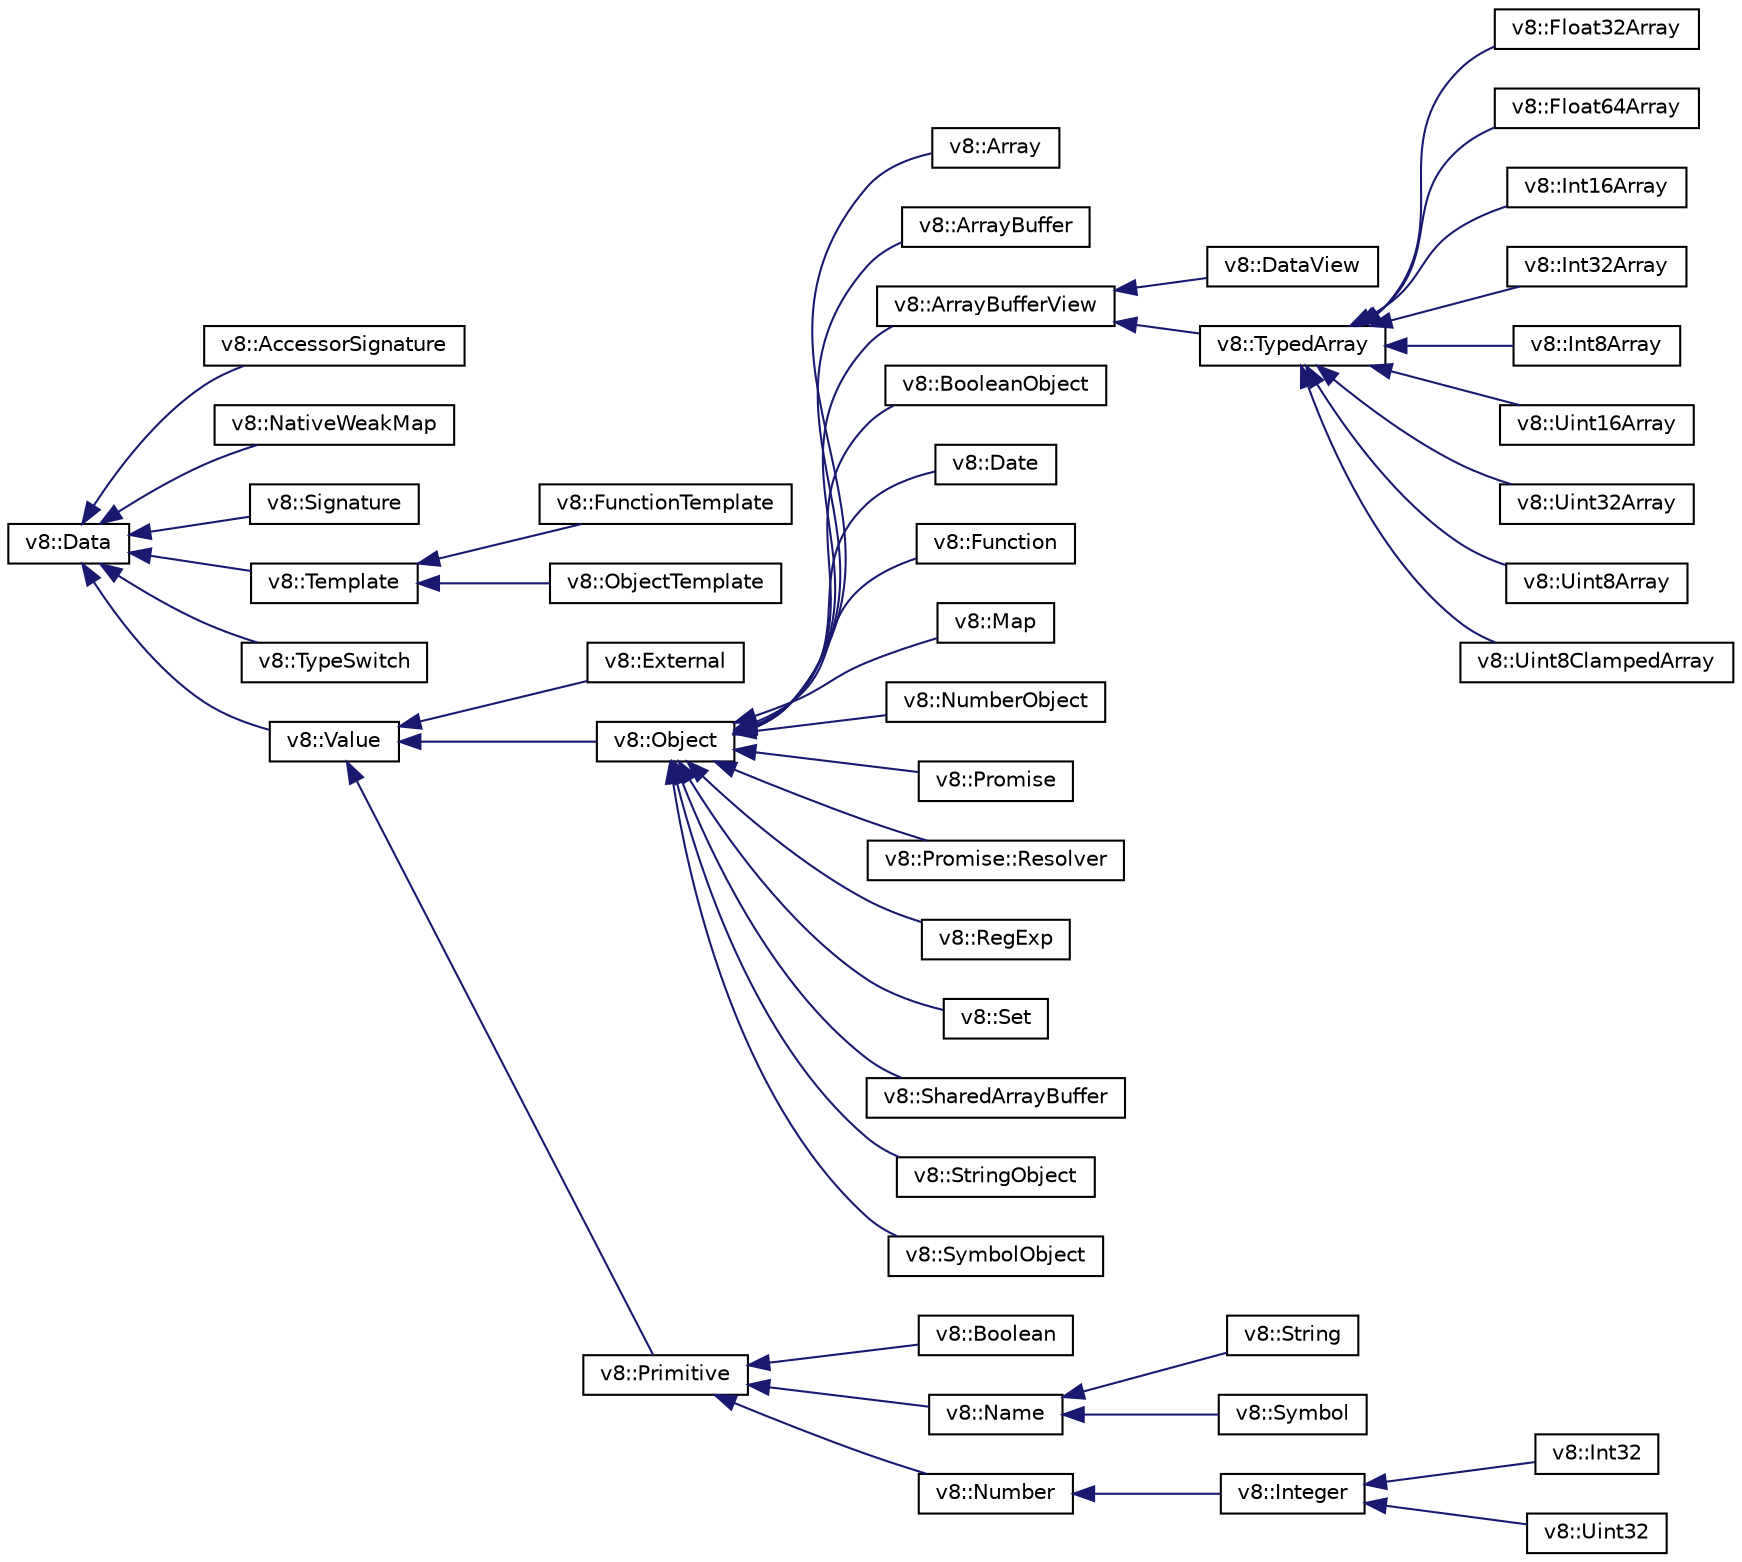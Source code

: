 digraph "Graphical Class Hierarchy"
{
  edge [fontname="Helvetica",fontsize="10",labelfontname="Helvetica",labelfontsize="10"];
  node [fontname="Helvetica",fontsize="10",shape=record];
  rankdir="LR";
  Node1 [label="v8::Data",height=0.2,width=0.4,color="black", fillcolor="white", style="filled",URL="$classv8_1_1Data.html"];
  Node1 -> Node2 [dir="back",color="midnightblue",fontsize="10",style="solid",fontname="Helvetica"];
  Node2 [label="v8::AccessorSignature",height=0.2,width=0.4,color="black", fillcolor="white", style="filled",URL="$classv8_1_1AccessorSignature.html"];
  Node1 -> Node3 [dir="back",color="midnightblue",fontsize="10",style="solid",fontname="Helvetica"];
  Node3 [label="v8::NativeWeakMap",height=0.2,width=0.4,color="black", fillcolor="white", style="filled",URL="$classv8_1_1NativeWeakMap.html"];
  Node1 -> Node4 [dir="back",color="midnightblue",fontsize="10",style="solid",fontname="Helvetica"];
  Node4 [label="v8::Signature",height=0.2,width=0.4,color="black", fillcolor="white", style="filled",URL="$classv8_1_1Signature.html"];
  Node1 -> Node5 [dir="back",color="midnightblue",fontsize="10",style="solid",fontname="Helvetica"];
  Node5 [label="v8::Template",height=0.2,width=0.4,color="black", fillcolor="white", style="filled",URL="$classv8_1_1Template.html"];
  Node5 -> Node6 [dir="back",color="midnightblue",fontsize="10",style="solid",fontname="Helvetica"];
  Node6 [label="v8::FunctionTemplate",height=0.2,width=0.4,color="black", fillcolor="white", style="filled",URL="$classv8_1_1FunctionTemplate.html"];
  Node5 -> Node7 [dir="back",color="midnightblue",fontsize="10",style="solid",fontname="Helvetica"];
  Node7 [label="v8::ObjectTemplate",height=0.2,width=0.4,color="black", fillcolor="white", style="filled",URL="$classv8_1_1ObjectTemplate.html"];
  Node1 -> Node8 [dir="back",color="midnightblue",fontsize="10",style="solid",fontname="Helvetica"];
  Node8 [label="v8::TypeSwitch",height=0.2,width=0.4,color="black", fillcolor="white", style="filled",URL="$classv8_1_1TypeSwitch.html"];
  Node1 -> Node9 [dir="back",color="midnightblue",fontsize="10",style="solid",fontname="Helvetica"];
  Node9 [label="v8::Value",height=0.2,width=0.4,color="black", fillcolor="white", style="filled",URL="$classv8_1_1Value.html"];
  Node9 -> Node10 [dir="back",color="midnightblue",fontsize="10",style="solid",fontname="Helvetica"];
  Node10 [label="v8::External",height=0.2,width=0.4,color="black", fillcolor="white", style="filled",URL="$classv8_1_1External.html"];
  Node9 -> Node11 [dir="back",color="midnightblue",fontsize="10",style="solid",fontname="Helvetica"];
  Node11 [label="v8::Object",height=0.2,width=0.4,color="black", fillcolor="white", style="filled",URL="$classv8_1_1Object.html"];
  Node11 -> Node12 [dir="back",color="midnightblue",fontsize="10",style="solid",fontname="Helvetica"];
  Node12 [label="v8::Array",height=0.2,width=0.4,color="black", fillcolor="white", style="filled",URL="$classv8_1_1Array.html"];
  Node11 -> Node13 [dir="back",color="midnightblue",fontsize="10",style="solid",fontname="Helvetica"];
  Node13 [label="v8::ArrayBuffer",height=0.2,width=0.4,color="black", fillcolor="white", style="filled",URL="$classv8_1_1ArrayBuffer.html"];
  Node11 -> Node14 [dir="back",color="midnightblue",fontsize="10",style="solid",fontname="Helvetica"];
  Node14 [label="v8::ArrayBufferView",height=0.2,width=0.4,color="black", fillcolor="white", style="filled",URL="$classv8_1_1ArrayBufferView.html"];
  Node14 -> Node15 [dir="back",color="midnightblue",fontsize="10",style="solid",fontname="Helvetica"];
  Node15 [label="v8::DataView",height=0.2,width=0.4,color="black", fillcolor="white", style="filled",URL="$classv8_1_1DataView.html"];
  Node14 -> Node16 [dir="back",color="midnightblue",fontsize="10",style="solid",fontname="Helvetica"];
  Node16 [label="v8::TypedArray",height=0.2,width=0.4,color="black", fillcolor="white", style="filled",URL="$classv8_1_1TypedArray.html"];
  Node16 -> Node17 [dir="back",color="midnightblue",fontsize="10",style="solid",fontname="Helvetica"];
  Node17 [label="v8::Float32Array",height=0.2,width=0.4,color="black", fillcolor="white", style="filled",URL="$classv8_1_1Float32Array.html"];
  Node16 -> Node18 [dir="back",color="midnightblue",fontsize="10",style="solid",fontname="Helvetica"];
  Node18 [label="v8::Float64Array",height=0.2,width=0.4,color="black", fillcolor="white", style="filled",URL="$classv8_1_1Float64Array.html"];
  Node16 -> Node19 [dir="back",color="midnightblue",fontsize="10",style="solid",fontname="Helvetica"];
  Node19 [label="v8::Int16Array",height=0.2,width=0.4,color="black", fillcolor="white", style="filled",URL="$classv8_1_1Int16Array.html"];
  Node16 -> Node20 [dir="back",color="midnightblue",fontsize="10",style="solid",fontname="Helvetica"];
  Node20 [label="v8::Int32Array",height=0.2,width=0.4,color="black", fillcolor="white", style="filled",URL="$classv8_1_1Int32Array.html"];
  Node16 -> Node21 [dir="back",color="midnightblue",fontsize="10",style="solid",fontname="Helvetica"];
  Node21 [label="v8::Int8Array",height=0.2,width=0.4,color="black", fillcolor="white", style="filled",URL="$classv8_1_1Int8Array.html"];
  Node16 -> Node22 [dir="back",color="midnightblue",fontsize="10",style="solid",fontname="Helvetica"];
  Node22 [label="v8::Uint16Array",height=0.2,width=0.4,color="black", fillcolor="white", style="filled",URL="$classv8_1_1Uint16Array.html"];
  Node16 -> Node23 [dir="back",color="midnightblue",fontsize="10",style="solid",fontname="Helvetica"];
  Node23 [label="v8::Uint32Array",height=0.2,width=0.4,color="black", fillcolor="white", style="filled",URL="$classv8_1_1Uint32Array.html"];
  Node16 -> Node24 [dir="back",color="midnightblue",fontsize="10",style="solid",fontname="Helvetica"];
  Node24 [label="v8::Uint8Array",height=0.2,width=0.4,color="black", fillcolor="white", style="filled",URL="$classv8_1_1Uint8Array.html"];
  Node16 -> Node25 [dir="back",color="midnightblue",fontsize="10",style="solid",fontname="Helvetica"];
  Node25 [label="v8::Uint8ClampedArray",height=0.2,width=0.4,color="black", fillcolor="white", style="filled",URL="$classv8_1_1Uint8ClampedArray.html"];
  Node11 -> Node26 [dir="back",color="midnightblue",fontsize="10",style="solid",fontname="Helvetica"];
  Node26 [label="v8::BooleanObject",height=0.2,width=0.4,color="black", fillcolor="white", style="filled",URL="$classv8_1_1BooleanObject.html"];
  Node11 -> Node27 [dir="back",color="midnightblue",fontsize="10",style="solid",fontname="Helvetica"];
  Node27 [label="v8::Date",height=0.2,width=0.4,color="black", fillcolor="white", style="filled",URL="$classv8_1_1Date.html"];
  Node11 -> Node28 [dir="back",color="midnightblue",fontsize="10",style="solid",fontname="Helvetica"];
  Node28 [label="v8::Function",height=0.2,width=0.4,color="black", fillcolor="white", style="filled",URL="$classv8_1_1Function.html"];
  Node11 -> Node29 [dir="back",color="midnightblue",fontsize="10",style="solid",fontname="Helvetica"];
  Node29 [label="v8::Map",height=0.2,width=0.4,color="black", fillcolor="white", style="filled",URL="$classv8_1_1Map.html"];
  Node11 -> Node30 [dir="back",color="midnightblue",fontsize="10",style="solid",fontname="Helvetica"];
  Node30 [label="v8::NumberObject",height=0.2,width=0.4,color="black", fillcolor="white", style="filled",URL="$classv8_1_1NumberObject.html"];
  Node11 -> Node31 [dir="back",color="midnightblue",fontsize="10",style="solid",fontname="Helvetica"];
  Node31 [label="v8::Promise",height=0.2,width=0.4,color="black", fillcolor="white", style="filled",URL="$classv8_1_1Promise.html"];
  Node11 -> Node32 [dir="back",color="midnightblue",fontsize="10",style="solid",fontname="Helvetica"];
  Node32 [label="v8::Promise::Resolver",height=0.2,width=0.4,color="black", fillcolor="white", style="filled",URL="$classv8_1_1Promise_1_1Resolver.html"];
  Node11 -> Node33 [dir="back",color="midnightblue",fontsize="10",style="solid",fontname="Helvetica"];
  Node33 [label="v8::RegExp",height=0.2,width=0.4,color="black", fillcolor="white", style="filled",URL="$classv8_1_1RegExp.html"];
  Node11 -> Node34 [dir="back",color="midnightblue",fontsize="10",style="solid",fontname="Helvetica"];
  Node34 [label="v8::Set",height=0.2,width=0.4,color="black", fillcolor="white", style="filled",URL="$classv8_1_1Set.html"];
  Node11 -> Node35 [dir="back",color="midnightblue",fontsize="10",style="solid",fontname="Helvetica"];
  Node35 [label="v8::SharedArrayBuffer",height=0.2,width=0.4,color="black", fillcolor="white", style="filled",URL="$classv8_1_1SharedArrayBuffer.html"];
  Node11 -> Node36 [dir="back",color="midnightblue",fontsize="10",style="solid",fontname="Helvetica"];
  Node36 [label="v8::StringObject",height=0.2,width=0.4,color="black", fillcolor="white", style="filled",URL="$classv8_1_1StringObject.html"];
  Node11 -> Node37 [dir="back",color="midnightblue",fontsize="10",style="solid",fontname="Helvetica"];
  Node37 [label="v8::SymbolObject",height=0.2,width=0.4,color="black", fillcolor="white", style="filled",URL="$classv8_1_1SymbolObject.html"];
  Node9 -> Node38 [dir="back",color="midnightblue",fontsize="10",style="solid",fontname="Helvetica"];
  Node38 [label="v8::Primitive",height=0.2,width=0.4,color="black", fillcolor="white", style="filled",URL="$classv8_1_1Primitive.html"];
  Node38 -> Node39 [dir="back",color="midnightblue",fontsize="10",style="solid",fontname="Helvetica"];
  Node39 [label="v8::Boolean",height=0.2,width=0.4,color="black", fillcolor="white", style="filled",URL="$classv8_1_1Boolean.html"];
  Node38 -> Node40 [dir="back",color="midnightblue",fontsize="10",style="solid",fontname="Helvetica"];
  Node40 [label="v8::Name",height=0.2,width=0.4,color="black", fillcolor="white", style="filled",URL="$classv8_1_1Name.html"];
  Node40 -> Node41 [dir="back",color="midnightblue",fontsize="10",style="solid",fontname="Helvetica"];
  Node41 [label="v8::String",height=0.2,width=0.4,color="black", fillcolor="white", style="filled",URL="$classv8_1_1String.html"];
  Node40 -> Node42 [dir="back",color="midnightblue",fontsize="10",style="solid",fontname="Helvetica"];
  Node42 [label="v8::Symbol",height=0.2,width=0.4,color="black", fillcolor="white", style="filled",URL="$classv8_1_1Symbol.html"];
  Node38 -> Node43 [dir="back",color="midnightblue",fontsize="10",style="solid",fontname="Helvetica"];
  Node43 [label="v8::Number",height=0.2,width=0.4,color="black", fillcolor="white", style="filled",URL="$classv8_1_1Number.html"];
  Node43 -> Node44 [dir="back",color="midnightblue",fontsize="10",style="solid",fontname="Helvetica"];
  Node44 [label="v8::Integer",height=0.2,width=0.4,color="black", fillcolor="white", style="filled",URL="$classv8_1_1Integer.html"];
  Node44 -> Node45 [dir="back",color="midnightblue",fontsize="10",style="solid",fontname="Helvetica"];
  Node45 [label="v8::Int32",height=0.2,width=0.4,color="black", fillcolor="white", style="filled",URL="$classv8_1_1Int32.html"];
  Node44 -> Node46 [dir="back",color="midnightblue",fontsize="10",style="solid",fontname="Helvetica"];
  Node46 [label="v8::Uint32",height=0.2,width=0.4,color="black", fillcolor="white", style="filled",URL="$classv8_1_1Uint32.html"];
}
